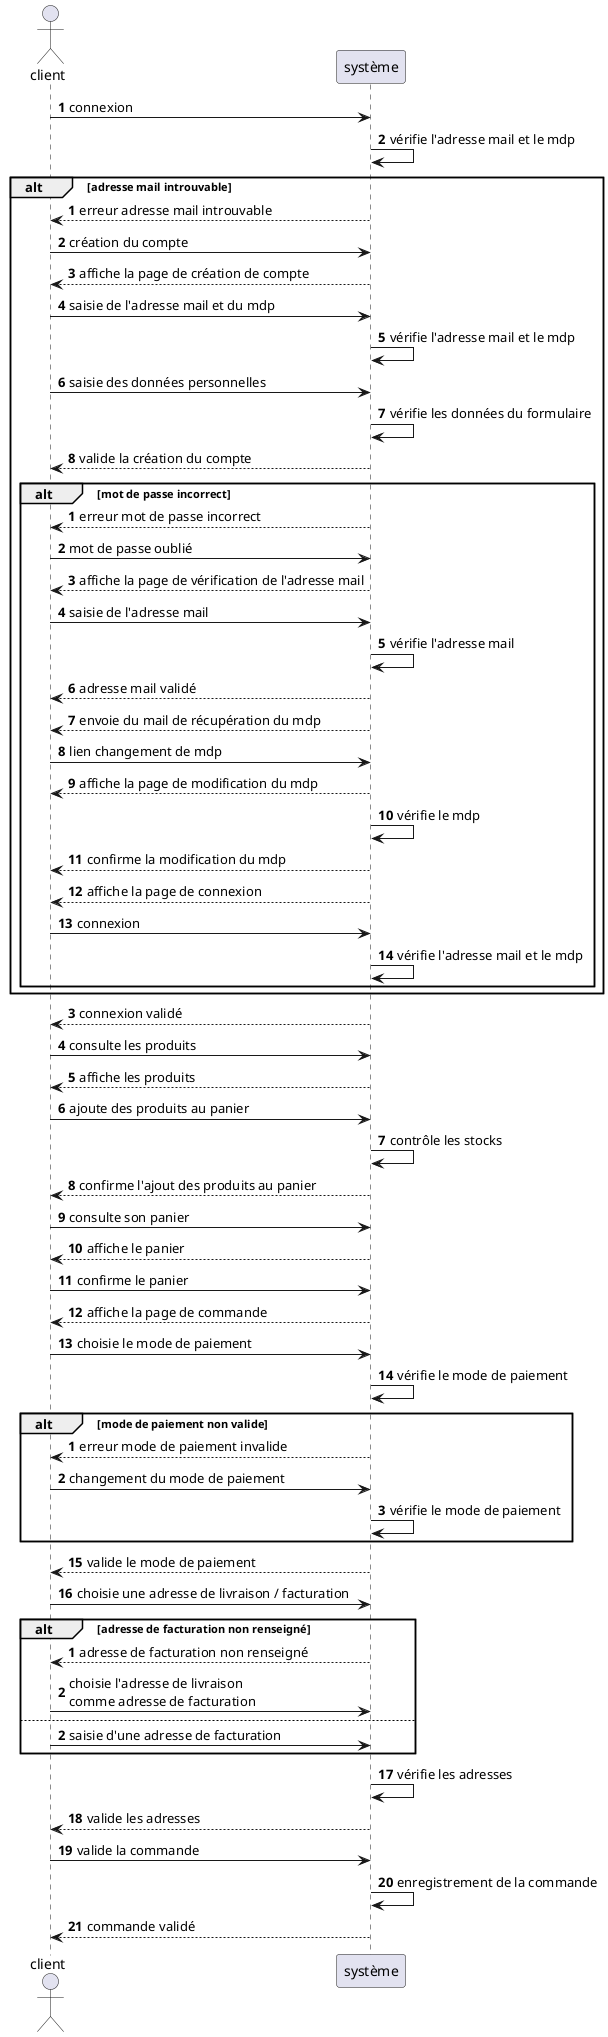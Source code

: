 @startuml séquence client
actor client as c
participant système as s
autonumber
c -> s : connexion 
s -> s : vérifie l'adresse mail et le mdp
alt adresse mail introuvable 
autonumber 
s --> c : erreur adresse mail introuvable 
c -> s : création du compte 
s --> c : affiche la page de création de compte
c -> s : saisie de l'adresse mail et du mdp
s -> s : vérifie l'adresse mail et le mdp
c -> s : saisie des données personnelles 
s -> s : vérifie les données du formulaire 
s --> c : valide la création du compte 
alt mot de passe incorrect
autonumber
s --> c : erreur mot de passe incorrect
c -> s : mot de passe oublié
s --> c : affiche la page de vérification de l'adresse mail
c -> s : saisie de l'adresse mail 
s -> s : vérifie l'adresse mail
s --> c : adresse mail validé 
s --> c : envoie du mail de récupération du mdp
c -> s : lien changement de mdp
s --> c : affiche la page de modification du mdp
s -> s : vérifie le mdp
s --> c : confirme la modification du mdp
s --> c : affiche la page de connexion
c -> s : connexion 
s -> s : vérifie l'adresse mail et le mdp
end
end
autonumber 3
s --> c : connexion validé
c -> s : consulte les produits
s --> c : affiche les produits 
c -> s : ajoute des produits au panier 
s -> s : contrôle les stocks
s --> c : confirme l'ajout des produits au panier
c -> s : consulte son panier 
s --> c : affiche le panier 
c -> s : confirme le panier
s --> c : affiche la page de commande
c -> s : choisie le mode de paiement 
s -> s : vérifie le mode de paiement 
alt mode de paiement non valide 
autonumber
s --> c : erreur mode de paiement invalide
c -> s : changement du mode de paiement 
s -> s : vérifie le mode de paiement 
end
autonumber 15
s --> c : valide le mode de paiement 
c -> s : choisie une adresse de livraison / facturation 
alt adresse de facturation non renseigné 
autonumber
s --> c : adresse de facturation non renseigné
c -> s : choisie l'adresse de livraison\ncomme adresse de facturation
else
autonumber 2
c -> s : saisie d'une adresse de facturation 
end
autonumber 17
s -> s : vérifie les adresses 
s --> c : valide les adresses 
c -> s : valide la commande 
s -> s : enregistrement de la commande 
s --> c : commande validé
@enduml

